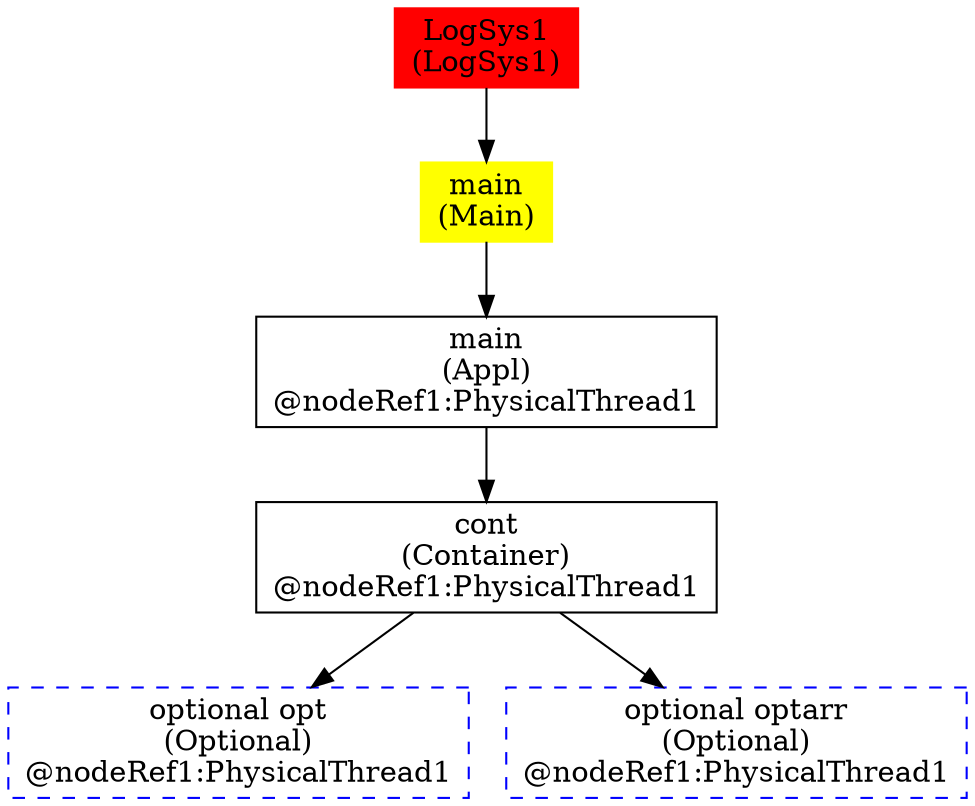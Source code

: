 digraph LogSys1 {
	rankdir=TD;
	node [shape=box];
	_LogSys1 [label="LogSys1\n(LogSys1)" style=filled color=red];
	_LogSys1_main [label="main\n(Main)" style=filled color=yellow];
	_LogSys1 -> _LogSys1_main;  
	_LogSys1_main_main [label="main\n(Appl)\n@nodeRef1:PhysicalThread1"];
	_LogSys1_main -> _LogSys1_main_main;
	_LogSys1_main_main_cont [label="cont\n(Container)\n@nodeRef1:PhysicalThread1"];
	_LogSys1_main_main -> _LogSys1_main_main_cont;
	_LogSys1_main_main_cont_opt [label="optional opt\n(Optional)\n@nodeRef1:PhysicalThread1" color=blue style=dashed];
	_LogSys1_main_main_cont -> _LogSys1_main_main_cont_opt;
	_LogSys1_main_main_cont_optarr [label="optional optarr\n(Optional)\n@nodeRef1:PhysicalThread1" color=blue style=dashed];
	_LogSys1_main_main_cont -> _LogSys1_main_main_cont_optarr;
}

